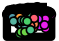 <?xml version="1.0"?>
<!DOCTYPE ipe SYSTEM "ipe.dtd">
<ipe version="70218">
<ipestyle name="alpha-values">
<opacity name="255" value="1"/>
</ipestyle>
<ipestyle name="paper-size">
<layout paper="1000 1000" origin="0 0" frame="1000 1000"/>
</ipestyle>
<ipestyle name="marks">
<symbol name="mark/disk(sx)" transformations="translations">
<path fill="sym-stroke">
0.6 0 0 0.6 0 0 e
</path>
</symbol>
<symbol name="mark/fdisk(sfx)" transformations="translations">
<group>
<path fill="sym-fill">
0.5 0 0 0.5 0 0 e
</path>
<path fill="sym-stroke" fillrule="eofill">
0.6 0 0 0.6 0 0 e
0.4 0 0 0.4 0 0 e
</path>
</group>
</symbol>
</ipestyle>
<page>
<layer name="alpha"/>
<path layer="alpha" stroke="0" pen="3" opacity="255" stroke-opacity="opaque">
-7.31055 -5.03906 m
8.62476 -5.03906 l
8.62476 2.99876 l
-7.31055 2.99876 l
-7.31055 -5.03906 l
h
</path>
<path stroke="0" pen="3" opacity="255" stroke-opacity="opaque">
3.59192 5.69876 m
3.59192 6.19876 l
</path>
<path stroke="0" pen="3" opacity="255" stroke-opacity="opaque">
3.59192 5.69876 m
3.59192 6.19876 l
</path>
<path stroke="0" pen="3" opacity="255" stroke-opacity="opaque">
3.59192 5.69876 m
3.59192 6.19876 l
</path>
<path stroke="0" pen="3" opacity="255" stroke-opacity="opaque">
3.55443 3.29876 m
3.9166 3.29876 l
</path>
<path stroke="0" pen="3" opacity="255" stroke-opacity="opaque">
3.55443 2.99876 m
3.55443 3.29876 l
</path>
<path stroke="0" pen="3" opacity="255" stroke-opacity="opaque">
3.9166 2.99876 m
3.9166 3.29876 l
</path>
<path stroke="0" pen="3" opacity="255" stroke-opacity="opaque">
3.59192 5.69876 m
3.59192 6.19876 l
</path>
<path stroke="0" pen="3" opacity="255" stroke-opacity="opaque">
3.19227 3.59876 m
3.73552 3.59876 l
</path>
<path stroke="0" pen="3" opacity="255" stroke-opacity="opaque">
3.19227 2.99876 m
3.19227 3.59876 l
</path>
<path stroke="0" pen="3" opacity="255" stroke-opacity="opaque">
3.73552 3.29876 m
3.73552 3.59876 l
</path>
<path stroke="0" pen="3" opacity="255" stroke-opacity="opaque">
3.59192 5.69876 m
3.59192 6.19876 l
</path>
<path stroke="0" pen="3" opacity="255" stroke-opacity="opaque">
3.59192 5.69876 m
3.59192 6.19876 l
</path>
<path stroke="0" pen="3" opacity="255" stroke-opacity="opaque">
3.59192 5.69876 m
3.59192 6.19876 l
</path>
<path stroke="0" pen="3" opacity="255" stroke-opacity="opaque">
5.0031 3.29876 m
5.36526 3.29876 l
</path>
<path stroke="0" pen="3" opacity="255" stroke-opacity="opaque">
5.0031 2.99876 m
5.0031 3.29876 l
</path>
<path stroke="0" pen="3" opacity="255" stroke-opacity="opaque">
5.36526 2.99876 m
5.36526 3.29876 l
</path>
<path stroke="0" pen="3" opacity="255" stroke-opacity="opaque">
3.59192 5.69876 m
3.59192 6.19876 l
</path>
<path stroke="0" pen="3" opacity="255" stroke-opacity="opaque">
3.59192 5.69876 m
3.59192 6.19876 l
</path>
<path stroke="0" pen="3" opacity="255" stroke-opacity="opaque">
5.18418 3.59876 m
5.72743 3.59876 l
</path>
<path stroke="0" pen="3" opacity="255" stroke-opacity="opaque">
5.18418 3.29876 m
5.18418 3.59876 l
</path>
<path stroke="0" pen="3" opacity="255" stroke-opacity="opaque">
5.72743 2.99876 m
5.72743 3.59876 l
</path>
<path stroke="0" pen="3" opacity="255" stroke-opacity="opaque">
3.59192 5.69876 m
3.59192 6.19876 l
</path>
<path stroke="0" pen="3" opacity="255" stroke-opacity="opaque">
3.59192 5.69876 m
3.59192 6.19876 l
</path>
<path stroke="0" pen="3" opacity="255" stroke-opacity="opaque">
5.45581 3.89876 m
4.64093 3.89876 l
</path>
<path stroke="0" pen="3" opacity="255" stroke-opacity="opaque">
5.45581 3.59876 m
5.45581 3.89876 l
</path>
<path stroke="0" pen="3" opacity="255" stroke-opacity="opaque">
4.64093 2.99876 m
4.64093 3.89876 l
</path>
<path stroke="0" pen="3" opacity="255" stroke-opacity="opaque">
3.59192 5.69876 m
3.59192 6.19876 l
</path>
<path stroke="0" pen="3" opacity="255" stroke-opacity="opaque">
3.59192 5.69876 m
3.59192 6.19876 l
</path>
<path stroke="0" pen="3" opacity="255" stroke-opacity="opaque">
5.04837 4.19876 m
4.27877 4.19876 l
</path>
<path stroke="0" pen="3" opacity="255" stroke-opacity="opaque">
5.04837 3.89876 m
5.04837 4.19876 l
</path>
<path stroke="0" pen="3" opacity="255" stroke-opacity="opaque">
4.27877 2.99876 m
4.27877 4.19876 l
</path>
<path stroke="0" pen="3" opacity="255" stroke-opacity="opaque">
3.59192 5.69876 m
3.59192 6.19876 l
</path>
<path stroke="0" pen="3" opacity="255" stroke-opacity="opaque">
3.46389 4.49876 m
4.66357 4.49876 l
</path>
<path stroke="0" pen="3" opacity="255" stroke-opacity="opaque">
3.46389 3.59876 m
3.46389 4.49876 l
</path>
<path stroke="0" pen="3" opacity="255" stroke-opacity="opaque">
4.66357 4.19876 m
4.66357 4.49876 l
</path>
<path stroke="0" pen="3" opacity="255" stroke-opacity="opaque">
3.59192 5.69876 m
3.59192 6.19876 l
</path>
<path stroke="0" pen="3" opacity="255" stroke-opacity="opaque">
3.59192 5.69876 m
3.59192 6.19876 l
</path>
<path stroke="0" pen="3" opacity="255" stroke-opacity="opaque">
3.59192 5.69876 m
3.59192 6.19876 l
</path>
<path stroke="0" pen="3" opacity="255" stroke-opacity="opaque">
0.29494 3.29876 m
0.657106 3.29876 l
</path>
<path stroke="0" pen="3" opacity="255" stroke-opacity="opaque">
0.29494 2.99876 m
0.29494 3.29876 l
</path>
<path stroke="0" pen="3" opacity="255" stroke-opacity="opaque">
0.657106 2.99876 m
0.657106 3.29876 l
</path>
<path stroke="0" pen="3" opacity="255" stroke-opacity="opaque">
3.59192 5.69876 m
3.59192 6.19876 l
</path>
<path stroke="0" pen="3" opacity="255" stroke-opacity="opaque">
3.59192 5.69876 m
3.59192 6.19876 l
</path>
<path stroke="0" pen="3" opacity="255" stroke-opacity="opaque">
0.476023 3.59876 m
1.01927 3.59876 l
</path>
<path stroke="0" pen="3" opacity="255" stroke-opacity="opaque">
0.476023 3.29876 m
0.476023 3.59876 l
</path>
<path stroke="0" pen="3" opacity="255" stroke-opacity="opaque">
1.01927 2.99876 m
1.01927 3.59876 l
</path>
<path stroke="0" pen="3" opacity="255" stroke-opacity="opaque">
3.59192 5.69876 m
3.59192 6.19876 l
</path>
<path stroke="0" pen="3" opacity="255" stroke-opacity="opaque">
3.59192 5.69876 m
3.59192 6.19876 l
</path>
<path stroke="0" pen="3" opacity="255" stroke-opacity="opaque">
3.59192 5.69876 m
3.59192 6.19876 l
</path>
<path stroke="0" pen="3" opacity="255" stroke-opacity="opaque">
3.59192 5.69876 m
3.59192 6.19876 l
</path>
<path stroke="0" pen="3" opacity="255" stroke-opacity="opaque">
1.7436 3.29876 m
2.10577 3.29876 l
</path>
<path stroke="0" pen="3" opacity="255" stroke-opacity="opaque">
1.7436 2.99876 m
1.7436 3.29876 l
</path>
<path stroke="0" pen="3" opacity="255" stroke-opacity="opaque">
2.10577 2.99876 m
2.10577 3.29876 l
</path>
<path stroke="0" pen="3" opacity="255" stroke-opacity="opaque">
3.59192 5.69876 m
3.59192 6.19876 l
</path>
<path stroke="0" pen="3" opacity="255" stroke-opacity="opaque">
1.38144 3.59876 m
1.92469 3.59876 l
</path>
<path stroke="0" pen="3" opacity="255" stroke-opacity="opaque">
1.38144 2.99876 m
1.38144 3.59876 l
</path>
<path stroke="0" pen="3" opacity="255" stroke-opacity="opaque">
1.92469 3.29876 m
1.92469 3.59876 l
</path>
<path stroke="0" pen="3" opacity="255" stroke-opacity="opaque">
3.59192 5.69876 m
3.59192 6.19876 l
</path>
<path stroke="0" pen="3" opacity="255" stroke-opacity="opaque">
0.747647 3.89876 m
1.65306 3.89876 l
</path>
<path stroke="0" pen="3" opacity="255" stroke-opacity="opaque">
0.747647 3.59876 m
0.747647 3.89876 l
</path>
<path stroke="0" pen="3" opacity="255" stroke-opacity="opaque">
1.65306 3.59876 m
1.65306 3.89876 l
</path>
<path stroke="0" pen="3" opacity="255" stroke-opacity="opaque">
3.59192 5.69876 m
3.59192 6.19876 l
</path>
<path stroke="0" pen="3" opacity="255" stroke-opacity="opaque">
3.59192 5.69876 m
3.59192 6.19876 l
</path>
<path stroke="0" pen="3" opacity="255" stroke-opacity="opaque">
3.59192 5.69876 m
3.59192 6.19876 l
</path>
<path stroke="0" pen="3" opacity="255" stroke-opacity="opaque">
2.8301 3.29876 m
2.46794 3.29876 l
</path>
<path stroke="0" pen="3" opacity="255" stroke-opacity="opaque">
2.8301 2.99876 m
2.8301 3.29876 l
</path>
<path stroke="0" pen="3" opacity="255" stroke-opacity="opaque">
2.46794 2.99876 m
2.46794 3.29876 l
</path>
<path stroke="0" pen="3" opacity="255" stroke-opacity="opaque">
3.59192 5.69876 m
3.59192 6.19876 l
</path>
<path stroke="0" pen="3" opacity="255" stroke-opacity="opaque">
1.20035 4.19876 m
2.64902 4.19876 l
</path>
<path stroke="0" pen="3" opacity="255" stroke-opacity="opaque">
1.20035 3.89876 m
1.20035 4.19876 l
</path>
<path stroke="0" pen="3" opacity="255" stroke-opacity="opaque">
2.64902 3.29876 m
2.64902 4.19876 l
</path>
<path stroke="0" pen="3" opacity="255" stroke-opacity="opaque">
3.59192 5.69876 m
3.59192 6.19876 l
</path>
<path stroke="0" pen="3" opacity="255" stroke-opacity="opaque">
4.06373 4.79876 m
1.92469 4.79876 l
</path>
<path stroke="0" pen="3" opacity="255" stroke-opacity="opaque">
4.06373 4.49876 m
4.06373 4.79876 l
</path>
<path stroke="0" pen="3" opacity="255" stroke-opacity="opaque">
1.92469 4.19876 m
1.92469 4.79876 l
</path>
<path stroke="0" pen="3" opacity="255" stroke-opacity="opaque">
3.59192 5.69876 m
3.59192 6.19876 l
</path>
<path stroke="0" pen="3" opacity="255" stroke-opacity="opaque">
3.59192 5.69876 m
3.59192 6.19876 l
</path>
<path stroke="0" pen="3" opacity="255" stroke-opacity="opaque">
3.59192 5.69876 m
3.59192 6.19876 l
</path>
<path stroke="0" pen="3" opacity="255" stroke-opacity="opaque">
3.59192 5.69876 m
3.59192 6.19876 l
</path>
<path stroke="0" pen="3" opacity="255" stroke-opacity="opaque">
-1.51589 3.29876 m
-1.87806 3.29876 l
</path>
<path stroke="0" pen="3" opacity="255" stroke-opacity="opaque">
-1.51589 2.99876 m
-1.51589 3.29876 l
</path>
<path stroke="0" pen="3" opacity="255" stroke-opacity="opaque">
-1.87806 2.99876 m
-1.87806 3.29876 l
</path>
<path stroke="0" pen="3" opacity="255" stroke-opacity="opaque">
3.59192 5.69876 m
3.59192 6.19876 l
</path>
<path stroke="0" pen="3" opacity="255" stroke-opacity="opaque">
-1.15372 3.59876 m
-1.69697 3.59876 l
</path>
<path stroke="0" pen="3" opacity="255" stroke-opacity="opaque">
-1.15372 2.99876 m
-1.15372 3.59876 l
</path>
<path stroke="0" pen="3" opacity="255" stroke-opacity="opaque">
-1.69697 3.29876 m
-1.69697 3.59876 l
</path>
<path stroke="0" pen="3" opacity="255" stroke-opacity="opaque">
3.59192 5.69876 m
3.59192 6.19876 l
</path>
<path stroke="0" pen="3" opacity="255" stroke-opacity="opaque">
3.59192 5.69876 m
3.59192 6.19876 l
</path>
<path stroke="0" pen="3" opacity="255" stroke-opacity="opaque">
3.59192 5.69876 m
3.59192 6.19876 l
</path>
<path stroke="0" pen="3" opacity="255" stroke-opacity="opaque">
-0.429392 3.29876 m
-0.791558 3.29876 l
</path>
<path stroke="0" pen="3" opacity="255" stroke-opacity="opaque">
-0.429392 2.99876 m
-0.429392 3.29876 l
</path>
<path stroke="0" pen="3" opacity="255" stroke-opacity="opaque">
-0.791558 2.99876 m
-0.791558 3.29876 l
</path>
<path stroke="0" pen="3" opacity="255" stroke-opacity="opaque">
3.59192 5.69876 m
3.59192 6.19876 l
</path>
<path stroke="0" pen="3" opacity="255" stroke-opacity="opaque">
-1.42535 3.89876 m
-0.610475 3.89876 l
</path>
<path stroke="0" pen="3" opacity="255" stroke-opacity="opaque">
-1.42535 3.59876 m
-1.42535 3.89876 l
</path>
<path stroke="0" pen="3" opacity="255" stroke-opacity="opaque">
-0.610475 3.29876 m
-0.610475 3.89876 l
</path>
<path stroke="0" pen="3" opacity="255" stroke-opacity="opaque">
3.59192 5.69876 m
3.59192 6.19876 l
</path>
<path stroke="0" pen="3" opacity="255" stroke-opacity="opaque">
3.59192 5.69876 m
3.59192 6.19876 l
</path>
<path stroke="0" pen="3" opacity="255" stroke-opacity="opaque">
-1.01791 4.19876 m
-0.0672263 4.19876 l
</path>
<path stroke="0" pen="3" opacity="255" stroke-opacity="opaque">
-1.01791 3.89876 m
-1.01791 4.19876 l
</path>
<path stroke="0" pen="3" opacity="255" stroke-opacity="opaque">
-0.0672263 2.99876 m
-0.0672263 4.19876 l
</path>
<path stroke="0" pen="3" opacity="255" stroke-opacity="opaque">
3.59192 5.69876 m
3.59192 6.19876 l
</path>
<path stroke="0" pen="3" opacity="255" stroke-opacity="opaque">
3.59192 5.69876 m
3.59192 6.19876 l
</path>
<path stroke="0" pen="3" opacity="255" stroke-opacity="opaque">
3.59192 5.69876 m
3.59192 6.19876 l
</path>
<path stroke="0" pen="3" opacity="255" stroke-opacity="opaque">
3.59192 5.69876 m
3.59192 6.19876 l
</path>
<path stroke="0" pen="3" opacity="255" stroke-opacity="opaque">
3.59192 5.69876 m
3.59192 6.19876 l
</path>
<path stroke="0" pen="3" opacity="255" stroke-opacity="opaque">
-2.24022 3.29876 m
-2.60239 3.29876 l
</path>
<path stroke="0" pen="3" opacity="255" stroke-opacity="opaque">
-2.24022 2.99876 m
-2.24022 3.29876 l
</path>
<path stroke="0" pen="3" opacity="255" stroke-opacity="opaque">
-2.60239 2.99876 m
-2.60239 3.29876 l
</path>
<path stroke="0" pen="3" opacity="255" stroke-opacity="opaque">
3.59192 5.69876 m
3.59192 6.19876 l
</path>
<path stroke="0" pen="3" opacity="255" stroke-opacity="opaque">
-2.96455 3.59876 m
-2.42131 3.59876 l
</path>
<path stroke="0" pen="3" opacity="255" stroke-opacity="opaque">
-2.96455 2.99876 m
-2.96455 3.59876 l
</path>
<path stroke="0" pen="3" opacity="255" stroke-opacity="opaque">
-2.42131 3.29876 m
-2.42131 3.59876 l
</path>
<path stroke="0" pen="3" opacity="255" stroke-opacity="opaque">
3.59192 5.69876 m
3.59192 6.19876 l
</path>
<path stroke="0" pen="3" opacity="255" stroke-opacity="opaque">
3.59192 5.69876 m
3.59192 6.19876 l
</path>
<path stroke="0" pen="3" opacity="255" stroke-opacity="opaque">
3.59192 5.69876 m
3.59192 6.19876 l
</path>
<path stroke="0" pen="3" opacity="255" stroke-opacity="opaque">
-3.32672 3.29876 m
-3.68889 3.29876 l
</path>
<path stroke="0" pen="3" opacity="255" stroke-opacity="opaque">
-3.32672 2.99876 m
-3.32672 3.29876 l
</path>
<path stroke="0" pen="3" opacity="255" stroke-opacity="opaque">
-3.68889 2.99876 m
-3.68889 3.29876 l
</path>
<path stroke="0" pen="3" opacity="255" stroke-opacity="opaque">
3.59192 5.69876 m
3.59192 6.19876 l
</path>
<path stroke="0" pen="3" opacity="255" stroke-opacity="opaque">
3.59192 5.69876 m
3.59192 6.19876 l
</path>
<path stroke="0" pen="3" opacity="255" stroke-opacity="opaque">
-3.5078 3.59876 m
-4.05105 3.59876 l
</path>
<path stroke="0" pen="3" opacity="255" stroke-opacity="opaque">
-3.5078 3.29876 m
-3.5078 3.59876 l
</path>
<path stroke="0" pen="3" opacity="255" stroke-opacity="opaque">
-4.05105 2.99876 m
-4.05105 3.59876 l
</path>
<path stroke="0" pen="3" opacity="255" stroke-opacity="opaque">
3.59192 5.69876 m
3.59192 6.19876 l
</path>
<path stroke="0" pen="3" opacity="255" stroke-opacity="opaque">
-2.69293 3.89876 m
-3.77943 3.89876 l
</path>
<path stroke="0" pen="3" opacity="255" stroke-opacity="opaque">
-2.69293 3.59876 m
-2.69293 3.89876 l
</path>
<path stroke="0" pen="3" opacity="255" stroke-opacity="opaque">
-3.77943 3.59876 m
-3.77943 3.89876 l
</path>
<path stroke="0" pen="3" opacity="255" stroke-opacity="opaque">
3.59192 5.69876 m
3.59192 6.19876 l
</path>
<path stroke="0" pen="3" opacity="255" stroke-opacity="opaque">
-4.41322 4.19876 m
-3.23618 4.19876 l
</path>
<path stroke="0" pen="3" opacity="255" stroke-opacity="opaque">
-4.41322 2.99876 m
-4.41322 4.19876 l
</path>
<path stroke="0" pen="3" opacity="255" stroke-opacity="opaque">
-3.23618 3.89876 m
-3.23618 4.19876 l
</path>
<path stroke="0" pen="3" opacity="255" stroke-opacity="opaque">
3.59192 5.69876 m
3.59192 6.19876 l
</path>
<path stroke="0" pen="3" opacity="255" stroke-opacity="opaque">
3.59192 5.69876 m
3.59192 6.19876 l
</path>
<path stroke="0" pen="3" opacity="255" stroke-opacity="opaque">
3.59192 5.69876 m
3.59192 6.19876 l
</path>
<path stroke="0" pen="3" opacity="255" stroke-opacity="opaque">
-7.31055 3.29876 m
-6.94838 3.29876 l
</path>
<path stroke="0" pen="3" opacity="255" stroke-opacity="opaque">
-7.31055 2.99876 m
-7.31055 3.29876 l
</path>
<path stroke="0" pen="3" opacity="255" stroke-opacity="opaque">
-6.94838 2.99876 m
-6.94838 3.29876 l
</path>
<path stroke="0" pen="3" opacity="255" stroke-opacity="opaque">
3.59192 5.69876 m
3.59192 6.19876 l
</path>
<path stroke="0" pen="3" opacity="255" stroke-opacity="opaque">
3.59192 5.69876 m
3.59192 6.19876 l
</path>
<path stroke="0" pen="3" opacity="255" stroke-opacity="opaque">
3.59192 5.69876 m
3.59192 6.19876 l
</path>
<path stroke="0" pen="3" opacity="255" stroke-opacity="opaque">
-6.22405 3.29876 m
-6.58622 3.29876 l
</path>
<path stroke="0" pen="3" opacity="255" stroke-opacity="opaque">
-6.22405 2.99876 m
-6.22405 3.29876 l
</path>
<path stroke="0" pen="3" opacity="255" stroke-opacity="opaque">
-6.58622 2.99876 m
-6.58622 3.29876 l
</path>
<path stroke="0" pen="3" opacity="255" stroke-opacity="opaque">
3.59192 5.69876 m
3.59192 6.19876 l
</path>
<path stroke="0" pen="3" opacity="255" stroke-opacity="opaque">
3.59192 5.69876 m
3.59192 6.19876 l
</path>
<path stroke="0" pen="3" opacity="255" stroke-opacity="opaque">
3.59192 5.69876 m
3.59192 6.19876 l
</path>
<path stroke="0" pen="3" opacity="255" stroke-opacity="opaque">
3.59192 5.69876 m
3.59192 6.19876 l
</path>
<path stroke="0" pen="3" opacity="255" stroke-opacity="opaque">
-5.13755 3.29876 m
-5.49972 3.29876 l
</path>
<path stroke="0" pen="3" opacity="255" stroke-opacity="opaque">
-5.13755 2.99876 m
-5.13755 3.29876 l
</path>
<path stroke="0" pen="3" opacity="255" stroke-opacity="opaque">
-5.49972 2.99876 m
-5.49972 3.29876 l
</path>
<path stroke="0" pen="3" opacity="255" stroke-opacity="opaque">
3.59192 5.69876 m
3.59192 6.19876 l
</path>
<path stroke="0" pen="3" opacity="255" stroke-opacity="opaque">
3.59192 5.69876 m
3.59192 6.19876 l
</path>
<path stroke="0" pen="3" opacity="255" stroke-opacity="opaque">
-5.31863 3.59876 m
-5.86188 3.59876 l
</path>
<path stroke="0" pen="3" opacity="255" stroke-opacity="opaque">
-5.31863 3.29876 m
-5.31863 3.59876 l
</path>
<path stroke="0" pen="3" opacity="255" stroke-opacity="opaque">
-5.86188 2.99876 m
-5.86188 3.59876 l
</path>
<path stroke="0" pen="3" opacity="255" stroke-opacity="opaque">
3.59192 5.69876 m
3.59192 6.19876 l
</path>
<path stroke="0" pen="3" opacity="255" stroke-opacity="opaque">
-4.77538 3.89876 m
-5.59026 3.89876 l
</path>
<path stroke="0" pen="3" opacity="255" stroke-opacity="opaque">
-4.77538 2.99876 m
-4.77538 3.89876 l
</path>
<path stroke="0" pen="3" opacity="255" stroke-opacity="opaque">
-5.59026 3.59876 m
-5.59026 3.89876 l
</path>
<path stroke="0" pen="3" opacity="255" stroke-opacity="opaque">
3.59192 5.69876 m
3.59192 6.19876 l
</path>
<path stroke="0" pen="3" opacity="255" stroke-opacity="opaque">
-6.40513 4.19876 m
-5.18282 4.19876 l
</path>
<path stroke="0" pen="3" opacity="255" stroke-opacity="opaque">
-6.40513 3.29876 m
-6.40513 4.19876 l
</path>
<path stroke="0" pen="3" opacity="255" stroke-opacity="opaque">
-5.18282 3.89876 m
-5.18282 4.19876 l
</path>
<path stroke="0" pen="3" opacity="255" stroke-opacity="opaque">
3.59192 5.69876 m
3.59192 6.19876 l
</path>
<path stroke="0" pen="3" opacity="255" stroke-opacity="opaque">
-7.12946 4.49876 m
-5.79398 4.49876 l
</path>
<path stroke="0" pen="3" opacity="255" stroke-opacity="opaque">
-7.12946 3.29876 m
-7.12946 4.49876 l
</path>
<path stroke="0" pen="3" opacity="255" stroke-opacity="opaque">
-5.79398 4.19876 m
-5.79398 4.49876 l
</path>
<path stroke="0" pen="3" opacity="255" stroke-opacity="opaque">
3.59192 5.69876 m
3.59192 6.19876 l
</path>
<path stroke="0" pen="3" opacity="255" stroke-opacity="opaque">
-3.8247 4.79876 m
-6.46172 4.79876 l
</path>
<path stroke="0" pen="3" opacity="255" stroke-opacity="opaque">
-3.8247 4.19876 m
-3.8247 4.79876 l
</path>
<path stroke="0" pen="3" opacity="255" stroke-opacity="opaque">
-6.46172 4.49876 m
-6.46172 4.79876 l
</path>
<path stroke="0" pen="3" opacity="255" stroke-opacity="opaque">
3.59192 5.69876 m
3.59192 6.19876 l
</path>
<path stroke="0" pen="3" opacity="255" stroke-opacity="opaque">
-0.542569 5.09876 m
-5.14321 5.09876 l
</path>
<path stroke="0" pen="3" opacity="255" stroke-opacity="opaque">
-0.542569 4.19876 m
-0.542569 5.09876 l
</path>
<path stroke="0" pen="3" opacity="255" stroke-opacity="opaque">
-5.14321 4.79876 m
-5.14321 5.09876 l
</path>
<path stroke="0" pen="3" opacity="255" stroke-opacity="opaque">
3.59192 5.69876 m
3.59192 6.19876 l
</path>
<path stroke="0" pen="3" opacity="255" stroke-opacity="opaque">
2.99421 5.39876 m
-2.84289 5.39876 l
</path>
<path stroke="0" pen="3" opacity="255" stroke-opacity="opaque">
2.99421 4.79876 m
2.99421 5.39876 l
</path>
<path stroke="0" pen="3" opacity="255" stroke-opacity="opaque">
-2.84289 5.09876 m
-2.84289 5.39876 l
</path>
<path stroke="0" pen="3" opacity="255" stroke-opacity="opaque">
3.59192 5.69876 m
3.59192 6.19876 l
</path>
<path stroke="0" pen="3" opacity="255" stroke-opacity="opaque">
3.59192 5.69876 m
3.59192 6.19876 l
</path>
<path stroke="0" pen="3" opacity="255" stroke-opacity="opaque">
3.59192 5.69876 m
3.59192 6.19876 l
</path>
<path stroke="0" pen="3" opacity="255" stroke-opacity="opaque">
3.59192 5.69876 m
3.59192 6.19876 l
</path>
<path stroke="0" pen="3" opacity="255" stroke-opacity="opaque">
6.81393 3.29876 m
6.45176 3.29876 l
</path>
<path stroke="0" pen="3" opacity="255" stroke-opacity="opaque">
6.81393 2.99876 m
6.81393 3.29876 l
</path>
<path stroke="0" pen="3" opacity="255" stroke-opacity="opaque">
6.45176 2.99876 m
6.45176 3.29876 l
</path>
<path stroke="0" pen="3" opacity="255" stroke-opacity="opaque">
3.59192 5.69876 m
3.59192 6.19876 l
</path>
<path stroke="0" pen="3" opacity="255" stroke-opacity="opaque">
6.0896 3.59876 m
6.63285 3.59876 l
</path>
<path stroke="0" pen="3" opacity="255" stroke-opacity="opaque">
6.0896 2.99876 m
6.0896 3.59876 l
</path>
<path stroke="0" pen="3" opacity="255" stroke-opacity="opaque">
6.63285 3.29876 m
6.63285 3.59876 l
</path>
<path stroke="0" pen="3" opacity="255" stroke-opacity="opaque">
3.59192 5.69876 m
3.59192 6.19876 l
</path>
<path stroke="0" pen="3" opacity="255" stroke-opacity="opaque">
3.59192 5.69876 m
3.59192 6.19876 l
</path>
<path stroke="0" pen="3" opacity="255" stroke-opacity="opaque">
3.59192 5.69876 m
3.59192 6.19876 l
</path>
<path stroke="0" pen="3" opacity="255" stroke-opacity="opaque">
8.26259 3.29876 m
7.90043 3.29876 l
</path>
<path stroke="0" pen="3" opacity="255" stroke-opacity="opaque">
8.26259 2.99876 m
8.26259 3.29876 l
</path>
<path stroke="0" pen="3" opacity="255" stroke-opacity="opaque">
7.90043 2.99876 m
7.90043 3.29876 l
</path>
<path stroke="0" pen="3" opacity="255" stroke-opacity="opaque">
3.59192 5.69876 m
3.59192 6.19876 l
</path>
<path stroke="0" pen="3" opacity="255" stroke-opacity="opaque">
3.59192 5.69876 m
3.59192 6.19876 l
</path>
<path stroke="0" pen="3" opacity="255" stroke-opacity="opaque">
8.08151 3.59876 m
8.62476 3.59876 l
</path>
<path stroke="0" pen="3" opacity="255" stroke-opacity="opaque">
8.08151 3.29876 m
8.08151 3.59876 l
</path>
<path stroke="0" pen="3" opacity="255" stroke-opacity="opaque">
8.62476 2.99876 m
8.62476 3.59876 l
</path>
<path stroke="0" pen="3" opacity="255" stroke-opacity="opaque">
3.59192 5.69876 m
3.59192 6.19876 l
</path>
<path stroke="0" pen="3" opacity="255" stroke-opacity="opaque">
3.59192 5.69876 m
3.59192 6.19876 l
</path>
<path stroke="0" pen="3" opacity="255" stroke-opacity="opaque">
3.59192 5.69876 m
3.59192 6.19876 l
</path>
<path stroke="0" pen="3" opacity="255" stroke-opacity="opaque">
7.17609 3.29876 m
7.53826 3.29876 l
</path>
<path stroke="0" pen="3" opacity="255" stroke-opacity="opaque">
7.17609 2.99876 m
7.17609 3.29876 l
</path>
<path stroke="0" pen="3" opacity="255" stroke-opacity="opaque">
7.53826 2.99876 m
7.53826 3.29876 l
</path>
<path stroke="0" pen="3" opacity="255" stroke-opacity="opaque">
3.59192 5.69876 m
3.59192 6.19876 l
</path>
<path stroke="0" pen="3" opacity="255" stroke-opacity="opaque">
8.35313 3.89876 m
7.35718 3.89876 l
</path>
<path stroke="0" pen="3" opacity="255" stroke-opacity="opaque">
8.35313 3.59876 m
8.35313 3.89876 l
</path>
<path stroke="0" pen="3" opacity="255" stroke-opacity="opaque">
7.35718 3.29876 m
7.35718 3.89876 l
</path>
<path stroke="0" pen="3" opacity="255" stroke-opacity="opaque">
3.59192 5.69876 m
3.59192 6.19876 l
</path>
<path stroke="0" pen="3" opacity="255" stroke-opacity="opaque">
6.36122 4.19876 m
7.85516 4.19876 l
</path>
<path stroke="0" pen="3" opacity="255" stroke-opacity="opaque">
6.36122 3.59876 m
6.36122 4.19876 l
</path>
<path stroke="0" pen="3" opacity="255" stroke-opacity="opaque">
7.85516 3.89876 m
7.85516 4.19876 l
</path>
<path stroke="0" pen="3" opacity="255" stroke-opacity="opaque">
3.59192 5.69876 m
3.59192 6.19876 l
</path>
<path stroke="0" pen="3" opacity="255" stroke-opacity="opaque">
0.0756595 5.69876 m
7.10819 5.69876 l
</path>
<path stroke="0" pen="3" opacity="255" stroke-opacity="opaque">
0.0756595 5.39876 m
0.0756595 5.69876 l
</path>
<path stroke="0" pen="3" opacity="255" stroke-opacity="opaque">
7.10819 4.19876 m
7.10819 5.69876 l
</path>
<path stroke="0" pen="3" opacity="255" stroke-opacity="opaque">
3.59192 5.69876 m
3.59192 6.19876 l
</path>
<path stroke="0" pen="0.5" opacity="255" stroke-opacity="opaque">
3.19227 2.99876 m
-2.08186 1.58916 l
</path>
<path stroke="0" pen="0.5" opacity="255" stroke-opacity="opaque">
3.55443 2.99876 m
-3.75568 0.80909 l
</path>
<path stroke="0" pen="0.5" opacity="255" stroke-opacity="opaque">
3.9166 2.99876 m
2.47355 1.66302 l
</path>
<path stroke="0" pen="0.5" opacity="255" stroke-opacity="opaque">
5.0031 2.99876 m
1.20182 -1.17756 l
</path>
<path stroke="0" pen="0.5" opacity="255" stroke-opacity="opaque">
5.36526 2.99876 m
2.14218 -1.90027 l
</path>
<path stroke="0" pen="0.5" opacity="255" stroke-opacity="opaque">
5.72743 2.99876 m
2.58087 -0.445116 l
</path>
<path stroke="0" pen="0.5" opacity="255" stroke-opacity="opaque">
4.64093 2.99876 m
2.4497 1.40093 l
</path>
<path stroke="0" pen="0.5" opacity="255" stroke-opacity="opaque">
4.27877 2.99876 m
-2.77423 1.99876 l
</path>
<path stroke="0" pen="0.5" opacity="255" stroke-opacity="opaque">
0.29494 2.99876 m
-2.88767 1.42721 l
</path>
<path stroke="0" pen="0.5" opacity="255" stroke-opacity="opaque">
0.657106 2.99876 m
0.654564 -0.207834 l
</path>
<path stroke="0" pen="0.5" opacity="255" stroke-opacity="opaque">
1.01927 2.99876 m
-0.0372608 -0.756068 l
</path>
<path stroke="0" pen="0.5" opacity="255" stroke-opacity="opaque">
1.38144 2.99876 m
-0.811349 -0.547047 l
</path>
<path stroke="0" pen="0.5" opacity="255" stroke-opacity="opaque">
1.7436 2.99876 m
-0.659073 -1.4875 l
</path>
<path stroke="0" pen="0.5" opacity="255" stroke-opacity="opaque">
2.10577 2.99876 m
0.0871251 -0.558633 l
</path>
<path stroke="0" pen="0.5" opacity="255" stroke-opacity="opaque">
2.8301 2.99876 m
1.26987 -1.47292 l
</path>
<path stroke="0" pen="0.5" opacity="255" stroke-opacity="opaque">
2.46794 2.99876 m
-1.43404 -0.198852 l
</path>
<path stroke="0" pen="0.5" opacity="255" stroke-opacity="opaque">
-1.15372 2.99876 m
-0.75594 -3.34961 l
</path>
<path stroke="0" pen="0.5" opacity="255" stroke-opacity="opaque">
-1.51589 2.99876 m
-2.22216 -3.33038 l
</path>
<path stroke="0" pen="0.5" opacity="255" stroke-opacity="opaque">
-1.87806 2.99876 m
-2.72409 -4.03906 l
</path>
<path stroke="0" pen="0.5" opacity="255" stroke-opacity="opaque">
-0.429392 2.99876 m
-0.0291321 0.493645 l
</path>
<path stroke="0" pen="0.5" opacity="255" stroke-opacity="opaque">
-0.791558 2.99876 m
-0.978643 0.811049 l
</path>
<path stroke="0" pen="0.5" opacity="255" stroke-opacity="opaque">
-0.0672263 2.99876 m
1.18974 -2.59084 l
</path>
<path stroke="0" pen="0.5" opacity="255" stroke-opacity="opaque">
-4.41322 2.99876 m
-4.95152 0.502554 l
</path>
<path stroke="0" pen="0.5" opacity="255" stroke-opacity="opaque">
-2.96455 2.99876 m
-1.96133 0.861078 l
</path>
<path stroke="0" pen="0.5" opacity="255" stroke-opacity="opaque">
-2.24022 2.99876 m
-0.421633 0.229538 l
</path>
<path stroke="0" pen="0.5" opacity="255" stroke-opacity="opaque">
-2.60239 2.99876 m
-1.98673 0.443493 l
</path>
<path stroke="0" pen="0.5" opacity="255" stroke-opacity="opaque">
-3.32672 2.99876 m
-0.735766 -1.67619 l
</path>
<path stroke="0" pen="0.5" opacity="255" stroke-opacity="opaque">
-3.68889 2.99876 m
-2.04682 -0.890444 l
</path>
<path stroke="0" pen="0.5" opacity="255" stroke-opacity="opaque">
-4.05105 2.99876 m
-2.58566 -0.399762 l
</path>
<path stroke="0" pen="0.5" opacity="255" stroke-opacity="opaque">
-7.31055 2.99876 m
-5.31055 1.96094 l
</path>
<path stroke="0" pen="0.5" opacity="255" stroke-opacity="opaque">
-6.94838 2.99876 m
-4.33091 1.62156 l
</path>
<path stroke="0" pen="0.5" opacity="255" stroke-opacity="opaque">
-6.22405 2.99876 m
-0.992715 1.40166 l
</path>
<path stroke="0" pen="0.5" opacity="255" stroke-opacity="opaque">
-6.58622 2.99876 m
-4.92598 1.46105 l
</path>
<path stroke="0" pen="0.5" opacity="255" stroke-opacity="opaque">
-4.77538 2.99876 m
-2.04894 -0.103124 l
</path>
<path stroke="0" pen="0.5" opacity="255" stroke-opacity="opaque">
-5.13755 2.99876 m
-2.38777 1.21709 l
</path>
<path stroke="0" pen="0.5" opacity="255" stroke-opacity="opaque">
-5.49972 2.99876 m
-2.73761 0.144042 l
</path>
<path stroke="0" pen="0.5" opacity="255" stroke-opacity="opaque">
-5.86188 2.99876 m
-3.02272 -0.492887 l
</path>
<path stroke="0" pen="0.5" opacity="255" stroke-opacity="opaque">
6.0896 2.99876 m
3.95605 1.31797 l
</path>
<path stroke="0" pen="0.5" opacity="255" stroke-opacity="opaque">
6.81393 2.99876 m
4.50972 -1.08411 l
</path>
<path stroke="0" pen="0.5" opacity="255" stroke-opacity="opaque">
6.45176 2.99876 m
4.85168 1.35087 l
</path>
<path stroke="0" pen="0.5" opacity="255" stroke-opacity="opaque">
8.26259 2.99876 m
6.19832 -0.818208 l
</path>
<path stroke="0" pen="0.5" opacity="255" stroke-opacity="opaque">
7.90043 2.99876 m
6.54551 1.34497 l
</path>
<path stroke="0" pen="0.5" opacity="255" stroke-opacity="opaque">
8.62476 2.99876 m
6.62476 -1.94072 l
</path>
<path stroke="0" pen="0.5" opacity="255" stroke-opacity="opaque">
7.17609 2.99876 m
2.58701 -0.217797 l
</path>
<path stroke="0" pen="0.5" opacity="255" stroke-opacity="opaque">
7.53826 2.99876 m
2.38638 -1.00008 l
</path>
<use name="mark/fdisk(sfx)" pos="3.19227 2.99876" size="normal" fill="1 0.352 0.549"/>
<use name="mark/fdisk(sfx)" pos="3.55443 2.99876" size="normal" fill="1 0.364 0.501"/>
<use name="mark/fdisk(sfx)" pos="3.9166 2.99876" size="normal" fill="1 0.376 0.443"/>
<use name="mark/fdisk(sfx)" pos="3.73552 3.29876" size="normal" fill="0"/>
<use name="mark/fdisk(sfx)" pos="3.46389 3.59876" size="normal" fill="0"/>
<use name="mark/fdisk(sfx)" pos="5.0031 2.99876" size="normal" fill="1 0.458 0.36"/>
<use name="mark/fdisk(sfx)" pos="5.36526 2.99876" size="normal" fill="1 0.498 0.341"/>
<use name="mark/fdisk(sfx)" pos="5.18418 3.29876" size="normal" fill="0"/>
<use name="mark/fdisk(sfx)" pos="5.72743 2.99876" size="normal" fill="1 0.533 0.317"/>
<use name="mark/fdisk(sfx)" pos="5.45581 3.59876" size="normal" fill="0"/>
<use name="mark/fdisk(sfx)" pos="4.64093 2.99876" size="normal" fill="1 0.556 0.294"/>
<use name="mark/fdisk(sfx)" pos="5.04837 3.89876" size="normal" fill="0"/>
<use name="mark/fdisk(sfx)" pos="4.27877 2.99876" size="normal" fill="1 0.603 0.227"/>
<use name="mark/fdisk(sfx)" pos="4.66357 4.19876" size="normal" fill="0"/>
<use name="mark/fdisk(sfx)" pos="4.06373 4.49876" size="normal" fill="0"/>
<use name="mark/fdisk(sfx)" pos="0.29494 2.99876" size="normal" fill="0.972 0.678 0.098"/>
<use name="mark/fdisk(sfx)" pos="0.657106 2.99876" size="normal" fill="0.952 0.698 0.133"/>
<use name="mark/fdisk(sfx)" pos="0.476023 3.29876" size="normal" fill="0"/>
<use name="mark/fdisk(sfx)" pos="1.01927 2.99876" size="normal" fill="0.937 0.717 0.16"/>
<use name="mark/fdisk(sfx)" pos="0.747647 3.59876" size="normal" fill="0"/>
<use name="mark/fdisk(sfx)" pos="1.38144 2.99876" size="normal" fill="0.921 0.733 0.184"/>
<use name="mark/fdisk(sfx)" pos="1.7436 2.99876" size="normal" fill="0.909 0.749 0.207"/>
<use name="mark/fdisk(sfx)" pos="2.10577 2.99876" size="normal" fill="0.894 0.764 0.227"/>
<use name="mark/fdisk(sfx)" pos="1.92469 3.29876" size="normal" fill="0"/>
<use name="mark/fdisk(sfx)" pos="1.65306 3.59876" size="normal" fill="0"/>
<use name="mark/fdisk(sfx)" pos="1.20035 3.89876" size="normal" fill="0"/>
<use name="mark/fdisk(sfx)" pos="2.8301 2.99876" size="normal" fill="0.866 0.796 0.266"/>
<use name="mark/fdisk(sfx)" pos="2.46794 2.99876" size="normal" fill="0.85 0.807 0.286"/>
<use name="mark/fdisk(sfx)" pos="2.64902 3.29876" size="normal" fill="0"/>
<use name="mark/fdisk(sfx)" pos="1.92469 4.19876" size="normal" fill="0"/>
<use name="mark/fdisk(sfx)" pos="2.99421 4.79876" size="normal" fill="0"/>
<use name="mark/fdisk(sfx)" pos="-1.15372 2.99876" size="normal" fill="0.427 0.823 0.278"/>
<use name="mark/fdisk(sfx)" pos="-1.51589 2.99876" size="normal" fill="0.341 0.823 0.274"/>
<use name="mark/fdisk(sfx)" pos="-1.87806 2.99876" size="normal" fill="0.278 0.819 0.329"/>
<use name="mark/fdisk(sfx)" pos="-1.69697 3.29876" size="normal" fill="0"/>
<use name="mark/fdisk(sfx)" pos="-1.42535 3.59876" size="normal" fill="0"/>
<use name="mark/fdisk(sfx)" pos="-0.429392 2.99876" size="normal" fill="0.286 0.807 0.411"/>
<use name="mark/fdisk(sfx)" pos="-0.791558 2.99876" size="normal" fill="0.294 0.796 0.466"/>
<use name="mark/fdisk(sfx)" pos="-0.610475 3.29876" size="normal" fill="0"/>
<use name="mark/fdisk(sfx)" pos="-1.01791 3.89876" size="normal" fill="0"/>
<use name="mark/fdisk(sfx)" pos="-0.0672263 2.99876" size="normal" fill="0.309 0.772 0.537"/>
<use name="mark/fdisk(sfx)" pos="-0.542569 4.19876" size="normal" fill="0"/>
<use name="mark/fdisk(sfx)" pos="-4.41322 2.99876" size="normal" fill="0.337 0.701 0.627"/>
<use name="mark/fdisk(sfx)" pos="-2.96455 2.99876" size="normal" fill="0.341 0.682 0.635"/>
<use name="mark/fdisk(sfx)" pos="-2.24022 2.99876" size="normal" fill="0.345 0.67 0.639"/>
<use name="mark/fdisk(sfx)" pos="-2.60239 2.99876" size="normal" fill="0.345 0.662 0.643"/>
<use name="mark/fdisk(sfx)" pos="-2.42131 3.29876" size="normal" fill="0"/>
<use name="mark/fdisk(sfx)" pos="-2.69293 3.59876" size="normal" fill="0"/>
<use name="mark/fdisk(sfx)" pos="-3.32672 2.99876" size="normal" fill="0.345 0.654 0.647"/>
<use name="mark/fdisk(sfx)" pos="-3.68889 2.99876" size="normal" fill="0.345 0.643 0.647"/>
<use name="mark/fdisk(sfx)" pos="-3.5078 3.29876" size="normal" fill="0"/>
<use name="mark/fdisk(sfx)" pos="-4.05105 2.99876" size="normal" fill="0.341 0.635 0.65"/>
<use name="mark/fdisk(sfx)" pos="-3.77943 3.59876" size="normal" fill="0"/>
<use name="mark/fdisk(sfx)" pos="-3.23618 3.89876" size="normal" fill="0"/>
<use name="mark/fdisk(sfx)" pos="-3.8247 4.19876" size="normal" fill="0"/>
<use name="mark/fdisk(sfx)" pos="-7.31055 2.99876" size="normal" fill="0.317 0.6 0.658"/>
<use name="mark/fdisk(sfx)" pos="-6.94838 2.99876" size="normal" fill="0.309 0.592 0.662"/>
<use name="mark/fdisk(sfx)" pos="-7.12946 3.29876" size="normal" fill="0"/>
<use name="mark/fdisk(sfx)" pos="-6.22405 2.99876" size="normal" fill="0.29 0.564 0.682"/>
<use name="mark/fdisk(sfx)" pos="-6.58622 2.99876" size="normal" fill="0.282 0.556 0.69"/>
<use name="mark/fdisk(sfx)" pos="-6.40513 3.29876" size="normal" fill="0"/>
<use name="mark/fdisk(sfx)" pos="-4.77538 2.99876" size="normal" fill="0.266 0.537 0.717"/>
<use name="mark/fdisk(sfx)" pos="-5.13755 2.99876" size="normal" fill="0.254 0.529 0.737"/>
<use name="mark/fdisk(sfx)" pos="-5.49972 2.99876" size="normal" fill="0.239 0.517 0.764"/>
<use name="mark/fdisk(sfx)" pos="-5.31863 3.29876" size="normal" fill="0"/>
<use name="mark/fdisk(sfx)" pos="-5.86188 2.99876" size="normal" fill="0.215 0.501 0.8"/>
<use name="mark/fdisk(sfx)" pos="-5.59026 3.59876" size="normal" fill="0"/>
<use name="mark/fdisk(sfx)" pos="-5.18282 3.89876" size="normal" fill="0"/>
<use name="mark/fdisk(sfx)" pos="-5.79398 4.19876" size="normal" fill="0"/>
<use name="mark/fdisk(sfx)" pos="-6.46172 4.49876" size="normal" fill="0"/>
<use name="mark/fdisk(sfx)" pos="-5.14321 4.79876" size="normal" fill="0"/>
<use name="mark/fdisk(sfx)" pos="-2.84289 5.09876" size="normal" fill="0"/>
<use name="mark/fdisk(sfx)" pos="0.0756595 5.39876" size="normal" fill="0"/>
<use name="mark/fdisk(sfx)" pos="6.0896 2.99876" size="normal" fill="0.803 0.156 1"/>
<use name="mark/fdisk(sfx)" pos="6.81393 2.99876" size="normal" fill="0.843 0.109 1"/>
<use name="mark/fdisk(sfx)" pos="6.45176 2.99876" size="normal" fill="0.882 0.019 1"/>
<use name="mark/fdisk(sfx)" pos="6.63285 3.29876" size="normal" fill="0"/>
<use name="mark/fdisk(sfx)" pos="6.36122 3.59876" size="normal" fill="0"/>
<use name="mark/fdisk(sfx)" pos="8.26259 2.99876" size="normal" fill="0.917 0.125 0.941"/>
<use name="mark/fdisk(sfx)" pos="7.90043 2.99876" size="normal" fill="0.937 0.125 0.921"/>
<use name="mark/fdisk(sfx)" pos="8.08151 3.29876" size="normal" fill="0"/>
<use name="mark/fdisk(sfx)" pos="8.62476 2.99876" size="normal" fill="0.968 0.082 0.909"/>
<use name="mark/fdisk(sfx)" pos="8.35313 3.59876" size="normal" fill="0"/>
<use name="mark/fdisk(sfx)" pos="7.17609 2.99876" size="normal" fill="1 0 0.898"/>
<use name="mark/fdisk(sfx)" pos="7.53826 2.99876" size="normal" fill="1 0.101 0.866"/>
<use name="mark/fdisk(sfx)" pos="7.35718 3.29876" size="normal" fill="0"/>
<use name="mark/fdisk(sfx)" pos="7.85516 3.89876" size="normal" fill="0"/>
<use name="mark/fdisk(sfx)" pos="7.10819 4.19876" size="normal" fill="0"/>
<use name="mark/fdisk(sfx)" pos="3.59192 5.69876" size="normal" fill="0"/>
<use name="mark/fdisk(sfx)" pos="-2.04894 -0.103124" size="normal" fill="0.266 0.537 0.717"/>
<use name="mark/fdisk(sfx)" pos="-4.92598 1.46105" size="normal" fill="0.282 0.556 0.69"/>
<use name="mark/fdisk(sfx)" pos="-2.73761 0.144042" size="normal" fill="0.239 0.517 0.764"/>
<use name="mark/fdisk(sfx)" pos="-4.33091 1.62156" size="normal" fill="0.309 0.592 0.662"/>
<use name="mark/fdisk(sfx)" pos="-3.02272 -0.492887" size="normal" fill="0.215 0.501 0.8"/>
<use name="mark/fdisk(sfx)" pos="-2.38777 1.21709" size="normal" fill="0.254 0.529 0.737"/>
<use name="mark/fdisk(sfx)" pos="-5.31055 1.96094" size="normal" fill="0.317 0.6 0.658"/>
<use name="mark/fdisk(sfx)" pos="-0.992715 1.40166" size="normal" fill="0.29 0.564 0.682"/>
<use name="mark/fdisk(sfx)" pos="6.62476 -1.94072" size="normal" fill="0.968 0.082 0.909"/>
<use name="mark/fdisk(sfx)" pos="4.50972 -1.08411" size="normal" fill="0.843 0.109 1"/>
<use name="mark/fdisk(sfx)" pos="4.85168 1.35087" size="normal" fill="0.882 0.019 1"/>
<use name="mark/fdisk(sfx)" pos="6.54551 1.34497" size="normal" fill="0.937 0.125 0.921"/>
<use name="mark/fdisk(sfx)" pos="2.58701 -0.217797" size="normal" fill="1 0 0.898"/>
<use name="mark/fdisk(sfx)" pos="6.19832 -0.818208" size="normal" fill="0.917 0.125 0.941"/>
<use name="mark/fdisk(sfx)" pos="3.95605 1.31797" size="normal" fill="0.803 0.156 1"/>
<use name="mark/fdisk(sfx)" pos="2.38638 -1.00008" size="normal" fill="1 0.101 0.866"/>
<use name="mark/fdisk(sfx)" pos="-0.811349 -0.547047" size="normal" fill="0.921 0.733 0.184"/>
<use name="mark/fdisk(sfx)" pos="0.654564 -0.207834" size="normal" fill="0.952 0.698 0.133"/>
<use name="mark/fdisk(sfx)" pos="-1.43404 -0.198852" size="normal" fill="0.85 0.807 0.286"/>
<use name="mark/fdisk(sfx)" pos="-0.0372608 -0.756068" size="normal" fill="0.937 0.717 0.16"/>
<use name="mark/fdisk(sfx)" pos="1.26987 -1.47292" size="normal" fill="0.866 0.796 0.266"/>
<use name="mark/fdisk(sfx)" pos="-2.88767 1.42721" size="normal" fill="0.972 0.678 0.098"/>
<use name="mark/fdisk(sfx)" pos="-0.659073 -1.4875" size="normal" fill="0.909 0.749 0.207"/>
<use name="mark/fdisk(sfx)" pos="0.0871251 -0.558633" size="normal" fill="0.894 0.764 0.227"/>
<use name="mark/fdisk(sfx)" pos="2.4497 1.40093" size="normal" fill="1 0.556 0.294"/>
<use name="mark/fdisk(sfx)" pos="-3.75568 0.80909" size="normal" fill="1 0.364 0.501"/>
<use name="mark/fdisk(sfx)" pos="-2.08186 1.58916" size="normal" fill="1 0.352 0.549"/>
<use name="mark/fdisk(sfx)" pos="2.14218 -1.90027" size="normal" fill="1 0.498 0.341"/>
<use name="mark/fdisk(sfx)" pos="2.58087 -0.445116" size="normal" fill="1 0.533 0.317"/>
<use name="mark/fdisk(sfx)" pos="2.47355 1.66302" size="normal" fill="1 0.376 0.443"/>
<use name="mark/fdisk(sfx)" pos="1.20182 -1.17756" size="normal" fill="1 0.458 0.36"/>
<use name="mark/fdisk(sfx)" pos="-2.77423 1.99876" size="normal" fill="1 0.603 0.227"/>
<use name="mark/fdisk(sfx)" pos="-2.58566 -0.399762" size="normal" fill="0.341 0.635 0.65"/>
<use name="mark/fdisk(sfx)" pos="-0.421633 0.229538" size="normal" fill="0.345 0.67 0.639"/>
<use name="mark/fdisk(sfx)" pos="-2.04682 -0.890444" size="normal" fill="0.345 0.643 0.647"/>
<use name="mark/fdisk(sfx)" pos="-0.735766 -1.67619" size="normal" fill="0.345 0.654 0.647"/>
<use name="mark/fdisk(sfx)" pos="-1.98673 0.443493" size="normal" fill="0.345 0.662 0.643"/>
<use name="mark/fdisk(sfx)" pos="-4.95152 0.502554" size="normal" fill="0.337 0.701 0.627"/>
<use name="mark/fdisk(sfx)" pos="-1.96133 0.861078" size="normal" fill="0.341 0.682 0.635"/>
<use name="mark/fdisk(sfx)" pos="-2.72409 -4.03906" size="normal" fill="0.278 0.819 0.329"/>
<use name="mark/fdisk(sfx)" pos="-2.22216 -3.33038" size="normal" fill="0.341 0.823 0.274"/>
<use name="mark/fdisk(sfx)" pos="-0.75594 -3.34961" size="normal" fill="0.427 0.823 0.278"/>
<use name="mark/fdisk(sfx)" pos="-0.978643 0.811049" size="normal" fill="0.294 0.796 0.466"/>
<use name="mark/fdisk(sfx)" pos="-0.0291321 0.493645" size="normal" fill="0.286 0.807 0.411"/>
<use name="mark/fdisk(sfx)" pos="1.18974 -2.59084" size="normal" fill="0.309 0.772 0.537"/>
</page>
</ipe>
